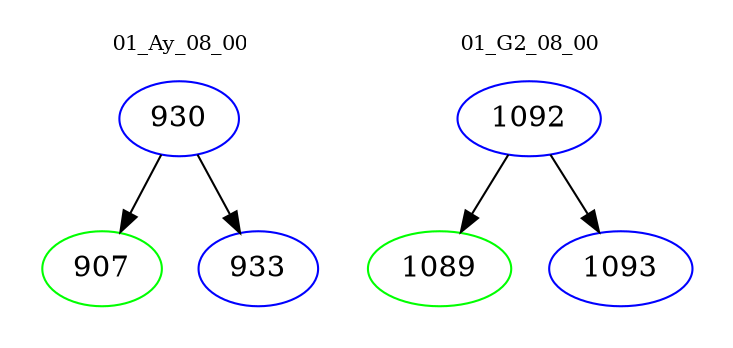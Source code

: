 digraph{
subgraph cluster_0 {
color = white
label = "01_Ay_08_00";
fontsize=10;
T0_930 [label="930", color="blue"]
T0_930 -> T0_907 [color="black"]
T0_907 [label="907", color="green"]
T0_930 -> T0_933 [color="black"]
T0_933 [label="933", color="blue"]
}
subgraph cluster_1 {
color = white
label = "01_G2_08_00";
fontsize=10;
T1_1092 [label="1092", color="blue"]
T1_1092 -> T1_1089 [color="black"]
T1_1089 [label="1089", color="green"]
T1_1092 -> T1_1093 [color="black"]
T1_1093 [label="1093", color="blue"]
}
}
